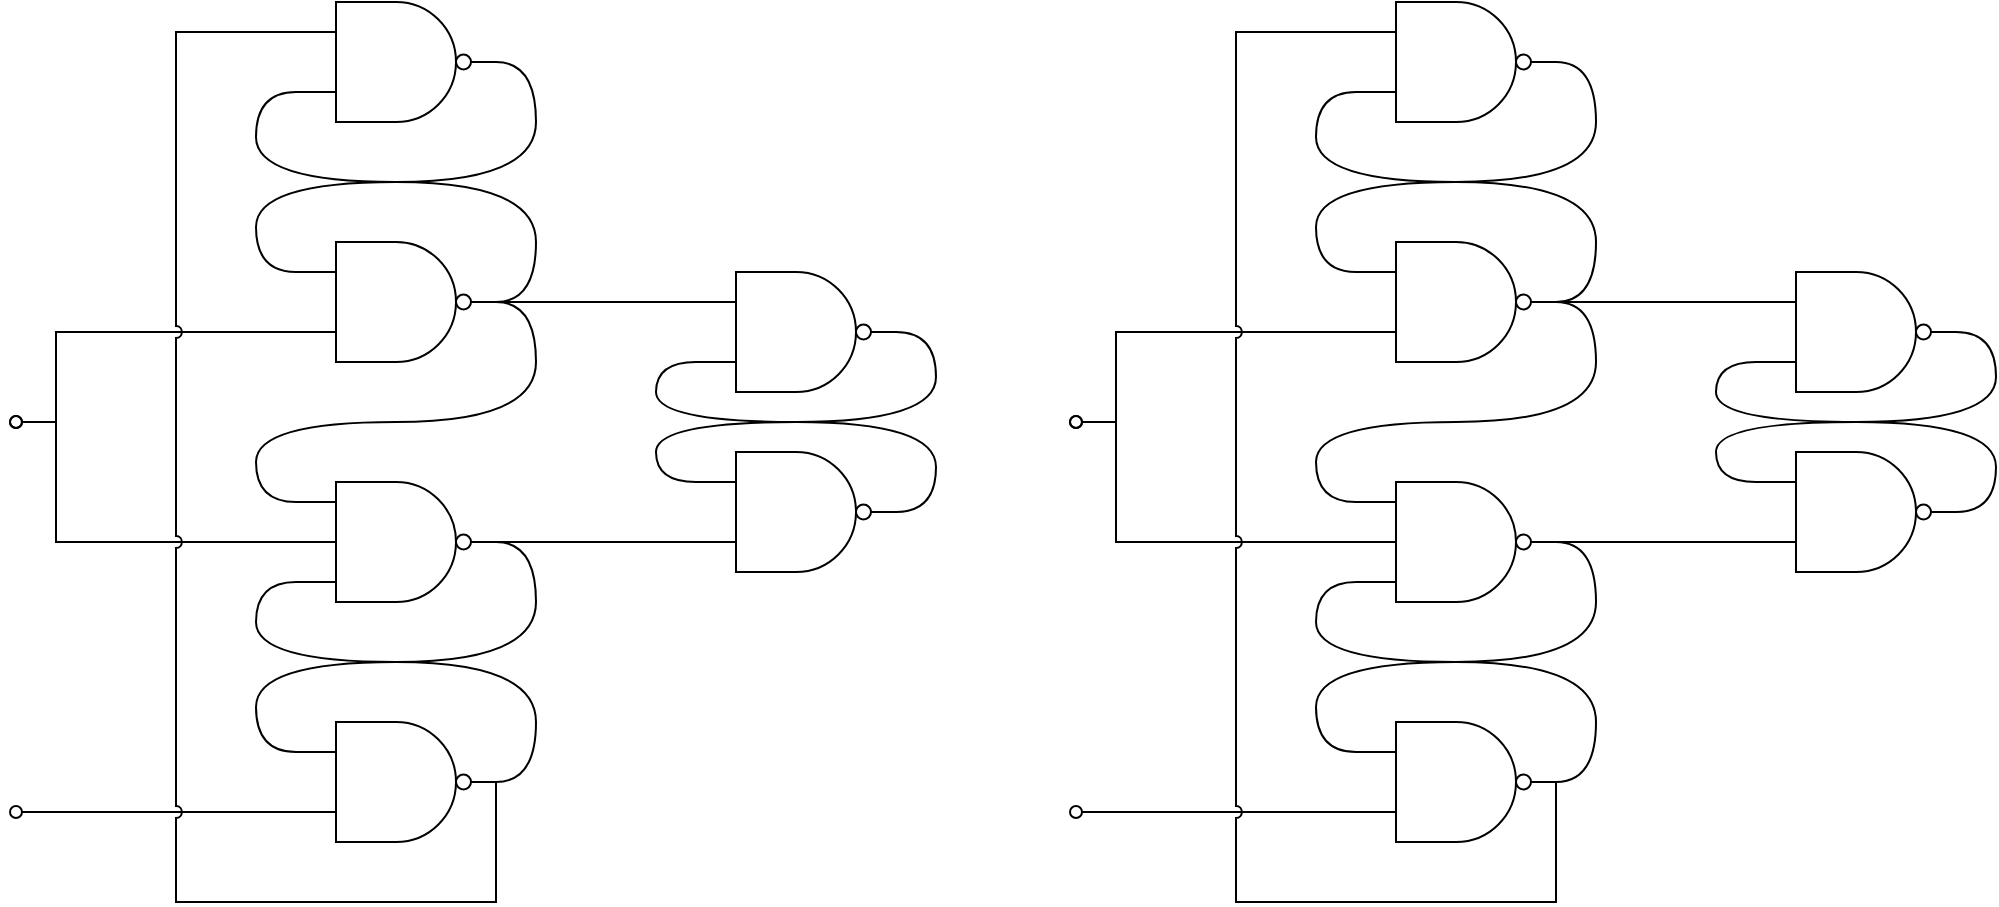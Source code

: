 <mxfile version="22.0.3" type="device">
  <diagram name="Page-1" id="tABNfJBPp44t-wshgyku">
    <mxGraphModel dx="1430" dy="832" grid="1" gridSize="10" guides="1" tooltips="1" connect="1" arrows="1" fold="1" page="1" pageScale="1" pageWidth="850" pageHeight="1100" math="1" shadow="0">
      <root>
        <mxCell id="0" />
        <mxCell id="1" parent="0" />
        <mxCell id="ymyIegONyItxr708rEil-1" value="" style="verticalLabelPosition=bottom;shadow=0;dashed=0;align=center;html=1;verticalAlign=top;shape=mxgraph.electrical.logic_gates.logic_gate;operation=and;negating=1;negSize=0.15;" parent="1" vertex="1">
          <mxGeometry x="260" y="530" width="100" height="60" as="geometry" />
        </mxCell>
        <mxCell id="ymyIegONyItxr708rEil-2" value="" style="verticalLabelPosition=bottom;shadow=0;dashed=0;align=center;html=1;verticalAlign=top;shape=mxgraph.electrical.logic_gates.logic_gate;operation=and;negating=1;negSize=0.15;" parent="1" vertex="1">
          <mxGeometry x="460" y="665" width="100" height="60" as="geometry" />
        </mxCell>
        <mxCell id="ymyIegONyItxr708rEil-22" style="edgeStyle=orthogonalEdgeStyle;shape=connector;rounded=0;orthogonalLoop=1;jettySize=auto;html=1;exitX=0;exitY=0.75;exitDx=0;exitDy=0;exitPerimeter=0;labelBackgroundColor=default;strokeColor=default;align=center;verticalAlign=middle;fontFamily=Helvetica;fontSize=11;fontColor=default;endArrow=oval;endFill=0;" parent="1" source="ymyIegONyItxr708rEil-3" edge="1">
          <mxGeometry relative="1" as="geometry">
            <mxPoint x="120" y="740" as="targetPoint" />
            <Array as="points">
              <mxPoint x="140" y="695" />
              <mxPoint x="140" y="740" />
            </Array>
          </mxGeometry>
        </mxCell>
        <mxCell id="ymyIegONyItxr708rEil-3" value="" style="verticalLabelPosition=bottom;shadow=0;dashed=0;align=center;html=1;verticalAlign=top;shape=mxgraph.electrical.logic_gates.logic_gate;operation=and;negating=1;negSize=0.15;numInputs=2;" parent="1" vertex="1">
          <mxGeometry x="260" y="650" width="100" height="60" as="geometry" />
        </mxCell>
        <mxCell id="ymyIegONyItxr708rEil-23" style="edgeStyle=orthogonalEdgeStyle;shape=connector;rounded=0;orthogonalLoop=1;jettySize=auto;html=1;exitX=0;exitY=0.5;exitDx=0;exitDy=0;exitPerimeter=0;labelBackgroundColor=default;strokeColor=default;align=center;verticalAlign=middle;fontFamily=Helvetica;fontSize=11;fontColor=default;endArrow=oval;endFill=0;jumpStyle=arc;" parent="1" source="ymyIegONyItxr708rEil-4" edge="1">
          <mxGeometry relative="1" as="geometry">
            <mxPoint x="120" y="740" as="targetPoint" />
            <Array as="points">
              <mxPoint x="140" y="800" />
              <mxPoint x="140" y="740" />
            </Array>
          </mxGeometry>
        </mxCell>
        <mxCell id="ymyIegONyItxr708rEil-4" value="" style="verticalLabelPosition=bottom;shadow=0;dashed=0;align=center;html=1;verticalAlign=top;shape=mxgraph.electrical.logic_gates.logic_gate;operation=and;negating=1;negSize=0.15;numInputs=3;" parent="1" vertex="1">
          <mxGeometry x="260" y="770" width="100" height="60" as="geometry" />
        </mxCell>
        <mxCell id="ymyIegONyItxr708rEil-5" value="" style="verticalLabelPosition=bottom;shadow=0;dashed=0;align=center;html=1;verticalAlign=top;shape=mxgraph.electrical.logic_gates.logic_gate;operation=and;negating=1;negSize=0.15;numInputs=2;" parent="1" vertex="1">
          <mxGeometry x="460" y="755" width="100" height="60" as="geometry" />
        </mxCell>
        <mxCell id="ymyIegONyItxr708rEil-46" style="edgeStyle=orthogonalEdgeStyle;shape=connector;rounded=0;orthogonalLoop=1;jettySize=auto;html=1;exitX=0;exitY=0.75;exitDx=0;exitDy=0;exitPerimeter=0;labelBackgroundColor=default;strokeColor=default;align=center;verticalAlign=middle;fontFamily=Helvetica;fontSize=11;fontColor=default;endArrow=oval;endFill=0;" parent="1" source="ymyIegONyItxr708rEil-6" edge="1">
          <mxGeometry relative="1" as="geometry">
            <mxPoint x="120" y="935" as="targetPoint" />
          </mxGeometry>
        </mxCell>
        <mxCell id="ymyIegONyItxr708rEil-6" value="" style="verticalLabelPosition=bottom;shadow=0;dashed=0;align=center;html=1;verticalAlign=top;shape=mxgraph.electrical.logic_gates.logic_gate;operation=and;negating=1;negSize=0.15;numInputs=2;" parent="1" vertex="1">
          <mxGeometry x="260" y="890" width="100" height="60" as="geometry" />
        </mxCell>
        <mxCell id="ymyIegONyItxr708rEil-7" style="edgeStyle=orthogonalEdgeStyle;rounded=0;orthogonalLoop=1;jettySize=auto;html=1;exitX=1;exitY=0.5;exitDx=0;exitDy=0;exitPerimeter=0;entryX=0;entryY=0.25;entryDx=0;entryDy=0;entryPerimeter=0;endArrow=none;endFill=0;" parent="1" source="ymyIegONyItxr708rEil-3" target="ymyIegONyItxr708rEil-2" edge="1">
          <mxGeometry relative="1" as="geometry" />
        </mxCell>
        <mxCell id="ymyIegONyItxr708rEil-11" style="edgeStyle=orthogonalEdgeStyle;shape=connector;curved=1;rounded=0;orthogonalLoop=1;jettySize=auto;html=1;exitX=1;exitY=0.5;exitDx=0;exitDy=0;exitPerimeter=0;entryX=0;entryY=0.75;entryDx=0;entryDy=0;entryPerimeter=0;labelBackgroundColor=default;strokeColor=default;align=center;verticalAlign=middle;fontFamily=Helvetica;fontSize=11;fontColor=default;endArrow=none;endFill=0;" parent="1" source="ymyIegONyItxr708rEil-5" target="ymyIegONyItxr708rEil-2" edge="1">
          <mxGeometry relative="1" as="geometry">
            <Array as="points">
              <mxPoint x="580" y="785" />
              <mxPoint x="580" y="740" />
              <mxPoint x="440" y="740" />
              <mxPoint x="440" y="710" />
            </Array>
          </mxGeometry>
        </mxCell>
        <mxCell id="ymyIegONyItxr708rEil-12" style="edgeStyle=orthogonalEdgeStyle;shape=connector;curved=1;rounded=0;orthogonalLoop=1;jettySize=auto;html=1;exitX=1;exitY=0.5;exitDx=0;exitDy=0;exitPerimeter=0;entryX=0;entryY=0.75;entryDx=0;entryDy=0;entryPerimeter=0;labelBackgroundColor=default;strokeColor=default;align=center;verticalAlign=middle;fontFamily=Helvetica;fontSize=11;fontColor=default;endArrow=none;endFill=0;" parent="1" source="ymyIegONyItxr708rEil-3" target="ymyIegONyItxr708rEil-1" edge="1">
          <mxGeometry relative="1" as="geometry" />
        </mxCell>
        <mxCell id="ymyIegONyItxr708rEil-14" style="edgeStyle=orthogonalEdgeStyle;shape=connector;curved=1;rounded=0;orthogonalLoop=1;jettySize=auto;html=1;exitX=0;exitY=0.833;exitDx=0;exitDy=0;exitPerimeter=0;entryX=1;entryY=0.5;entryDx=0;entryDy=0;entryPerimeter=0;labelBackgroundColor=default;strokeColor=default;align=center;verticalAlign=middle;fontFamily=Helvetica;fontSize=11;fontColor=default;endArrow=none;endFill=0;" parent="1" source="ymyIegONyItxr708rEil-4" target="ymyIegONyItxr708rEil-6" edge="1">
          <mxGeometry relative="1" as="geometry" />
        </mxCell>
        <mxCell id="ymyIegONyItxr708rEil-16" style="edgeStyle=orthogonalEdgeStyle;shape=connector;curved=1;rounded=0;orthogonalLoop=1;jettySize=auto;html=1;exitX=1;exitY=0.5;exitDx=0;exitDy=0;exitPerimeter=0;entryX=0;entryY=0.167;entryDx=0;entryDy=0;entryPerimeter=0;labelBackgroundColor=default;strokeColor=default;align=center;verticalAlign=middle;fontFamily=Helvetica;fontSize=11;fontColor=default;endArrow=none;endFill=0;" parent="1" source="ymyIegONyItxr708rEil-3" target="ymyIegONyItxr708rEil-4" edge="1">
          <mxGeometry relative="1" as="geometry" />
        </mxCell>
        <mxCell id="ymyIegONyItxr708rEil-17" style="shape=connector;rounded=0;orthogonalLoop=1;jettySize=auto;html=1;exitX=1;exitY=0.5;exitDx=0;exitDy=0;exitPerimeter=0;entryX=0;entryY=0.25;entryDx=0;entryDy=0;entryPerimeter=0;labelBackgroundColor=default;strokeColor=default;align=center;verticalAlign=middle;fontFamily=Helvetica;fontSize=11;fontColor=default;endArrow=none;endFill=0;edgeStyle=orthogonalEdgeStyle;jumpStyle=arc;" parent="1" source="ymyIegONyItxr708rEil-6" target="ymyIegONyItxr708rEil-1" edge="1">
          <mxGeometry relative="1" as="geometry">
            <Array as="points">
              <mxPoint x="360" y="980" />
              <mxPoint x="200" y="980" />
              <mxPoint x="200" y="545" />
            </Array>
          </mxGeometry>
        </mxCell>
        <mxCell id="ymyIegONyItxr708rEil-40" style="edgeStyle=orthogonalEdgeStyle;shape=connector;rounded=0;orthogonalLoop=1;jettySize=auto;html=1;exitX=1;exitY=0.5;exitDx=0;exitDy=0;exitPerimeter=0;entryX=0;entryY=0.25;entryDx=0;entryDy=0;entryPerimeter=0;labelBackgroundColor=default;strokeColor=default;align=center;verticalAlign=middle;fontFamily=Helvetica;fontSize=11;fontColor=default;endArrow=none;endFill=0;curved=1;" parent="1" source="ymyIegONyItxr708rEil-1" target="ymyIegONyItxr708rEil-3" edge="1">
          <mxGeometry relative="1" as="geometry" />
        </mxCell>
        <mxCell id="ymyIegONyItxr708rEil-42" style="edgeStyle=orthogonalEdgeStyle;shape=connector;rounded=0;orthogonalLoop=1;jettySize=auto;html=1;exitX=1;exitY=0.5;exitDx=0;exitDy=0;exitPerimeter=0;entryX=0;entryY=0.25;entryDx=0;entryDy=0;entryPerimeter=0;labelBackgroundColor=default;strokeColor=default;align=center;verticalAlign=middle;fontFamily=Helvetica;fontSize=11;fontColor=default;endArrow=none;endFill=0;curved=1;" parent="1" source="ymyIegONyItxr708rEil-2" target="ymyIegONyItxr708rEil-5" edge="1">
          <mxGeometry relative="1" as="geometry">
            <Array as="points">
              <mxPoint x="580" y="695" />
              <mxPoint x="580" y="740" />
              <mxPoint x="440" y="740" />
              <mxPoint x="440" y="770" />
            </Array>
          </mxGeometry>
        </mxCell>
        <mxCell id="ymyIegONyItxr708rEil-44" style="edgeStyle=orthogonalEdgeStyle;shape=connector;rounded=0;orthogonalLoop=1;jettySize=auto;html=1;exitX=1;exitY=0.5;exitDx=0;exitDy=0;exitPerimeter=0;entryX=0;entryY=0.75;entryDx=0;entryDy=0;entryPerimeter=0;labelBackgroundColor=default;strokeColor=default;align=center;verticalAlign=middle;fontFamily=Helvetica;fontSize=11;fontColor=default;endArrow=none;endFill=0;" parent="1" source="ymyIegONyItxr708rEil-4" target="ymyIegONyItxr708rEil-5" edge="1">
          <mxGeometry relative="1" as="geometry" />
        </mxCell>
        <mxCell id="ymyIegONyItxr708rEil-45" style="edgeStyle=orthogonalEdgeStyle;shape=connector;rounded=0;orthogonalLoop=1;jettySize=auto;html=1;exitX=1;exitY=0.5;exitDx=0;exitDy=0;exitPerimeter=0;entryX=0;entryY=0.25;entryDx=0;entryDy=0;entryPerimeter=0;labelBackgroundColor=default;strokeColor=default;align=center;verticalAlign=middle;fontFamily=Helvetica;fontSize=11;fontColor=default;endArrow=none;endFill=0;curved=1;" parent="1" source="ymyIegONyItxr708rEil-4" target="ymyIegONyItxr708rEil-6" edge="1">
          <mxGeometry relative="1" as="geometry" />
        </mxCell>
        <mxCell id="tsXsUmY6EUka3c90BE_P-1" value="" style="verticalLabelPosition=bottom;shadow=0;dashed=0;align=center;html=1;verticalAlign=top;shape=mxgraph.electrical.logic_gates.logic_gate;operation=and;negating=1;negSize=0.15;" vertex="1" parent="1">
          <mxGeometry x="790" y="530" width="100" height="60" as="geometry" />
        </mxCell>
        <mxCell id="tsXsUmY6EUka3c90BE_P-2" value="" style="verticalLabelPosition=bottom;shadow=0;dashed=0;align=center;html=1;verticalAlign=top;shape=mxgraph.electrical.logic_gates.logic_gate;operation=and;negating=1;negSize=0.15;" vertex="1" parent="1">
          <mxGeometry x="990" y="665" width="100" height="60" as="geometry" />
        </mxCell>
        <mxCell id="tsXsUmY6EUka3c90BE_P-3" style="edgeStyle=orthogonalEdgeStyle;shape=connector;rounded=0;orthogonalLoop=1;jettySize=auto;html=1;exitX=0;exitY=0.75;exitDx=0;exitDy=0;exitPerimeter=0;labelBackgroundColor=default;strokeColor=default;align=center;verticalAlign=middle;fontFamily=Helvetica;fontSize=11;fontColor=default;endArrow=oval;endFill=0;" edge="1" parent="1" source="tsXsUmY6EUka3c90BE_P-4">
          <mxGeometry relative="1" as="geometry">
            <mxPoint x="650" y="740" as="targetPoint" />
            <Array as="points">
              <mxPoint x="670" y="695" />
              <mxPoint x="670" y="740" />
            </Array>
          </mxGeometry>
        </mxCell>
        <mxCell id="tsXsUmY6EUka3c90BE_P-4" value="" style="verticalLabelPosition=bottom;shadow=0;dashed=0;align=center;html=1;verticalAlign=top;shape=mxgraph.electrical.logic_gates.logic_gate;operation=and;negating=1;negSize=0.15;numInputs=2;" vertex="1" parent="1">
          <mxGeometry x="790" y="650" width="100" height="60" as="geometry" />
        </mxCell>
        <mxCell id="tsXsUmY6EUka3c90BE_P-5" style="edgeStyle=orthogonalEdgeStyle;shape=connector;rounded=0;orthogonalLoop=1;jettySize=auto;html=1;exitX=0;exitY=0.5;exitDx=0;exitDy=0;exitPerimeter=0;labelBackgroundColor=default;strokeColor=default;align=center;verticalAlign=middle;fontFamily=Helvetica;fontSize=11;fontColor=default;endArrow=oval;endFill=0;jumpStyle=arc;" edge="1" parent="1" source="tsXsUmY6EUka3c90BE_P-6">
          <mxGeometry relative="1" as="geometry">
            <mxPoint x="650" y="740" as="targetPoint" />
            <Array as="points">
              <mxPoint x="670" y="800" />
              <mxPoint x="670" y="740" />
            </Array>
          </mxGeometry>
        </mxCell>
        <mxCell id="tsXsUmY6EUka3c90BE_P-6" value="" style="verticalLabelPosition=bottom;shadow=0;dashed=0;align=center;html=1;verticalAlign=top;shape=mxgraph.electrical.logic_gates.logic_gate;operation=and;negating=1;negSize=0.15;numInputs=3;" vertex="1" parent="1">
          <mxGeometry x="790" y="770" width="100" height="60" as="geometry" />
        </mxCell>
        <mxCell id="tsXsUmY6EUka3c90BE_P-7" value="" style="verticalLabelPosition=bottom;shadow=0;dashed=0;align=center;html=1;verticalAlign=top;shape=mxgraph.electrical.logic_gates.logic_gate;operation=and;negating=1;negSize=0.15;numInputs=2;" vertex="1" parent="1">
          <mxGeometry x="990" y="755" width="100" height="60" as="geometry" />
        </mxCell>
        <mxCell id="tsXsUmY6EUka3c90BE_P-8" style="edgeStyle=orthogonalEdgeStyle;shape=connector;rounded=0;orthogonalLoop=1;jettySize=auto;html=1;exitX=0;exitY=0.75;exitDx=0;exitDy=0;exitPerimeter=0;labelBackgroundColor=default;strokeColor=default;align=center;verticalAlign=middle;fontFamily=Helvetica;fontSize=11;fontColor=default;endArrow=oval;endFill=0;" edge="1" parent="1" source="tsXsUmY6EUka3c90BE_P-9">
          <mxGeometry relative="1" as="geometry">
            <mxPoint x="650" y="935" as="targetPoint" />
          </mxGeometry>
        </mxCell>
        <mxCell id="tsXsUmY6EUka3c90BE_P-9" value="" style="verticalLabelPosition=bottom;shadow=0;dashed=0;align=center;html=1;verticalAlign=top;shape=mxgraph.electrical.logic_gates.logic_gate;operation=and;negating=1;negSize=0.15;numInputs=2;" vertex="1" parent="1">
          <mxGeometry x="790" y="890" width="100" height="60" as="geometry" />
        </mxCell>
        <mxCell id="tsXsUmY6EUka3c90BE_P-10" style="edgeStyle=orthogonalEdgeStyle;rounded=0;orthogonalLoop=1;jettySize=auto;html=1;exitX=1;exitY=0.5;exitDx=0;exitDy=0;exitPerimeter=0;entryX=0;entryY=0.25;entryDx=0;entryDy=0;entryPerimeter=0;endArrow=none;endFill=0;" edge="1" parent="1" source="tsXsUmY6EUka3c90BE_P-4" target="tsXsUmY6EUka3c90BE_P-2">
          <mxGeometry relative="1" as="geometry" />
        </mxCell>
        <mxCell id="tsXsUmY6EUka3c90BE_P-11" style="edgeStyle=orthogonalEdgeStyle;shape=connector;curved=1;rounded=0;orthogonalLoop=1;jettySize=auto;html=1;exitX=1;exitY=0.5;exitDx=0;exitDy=0;exitPerimeter=0;entryX=0;entryY=0.75;entryDx=0;entryDy=0;entryPerimeter=0;labelBackgroundColor=default;strokeColor=default;align=center;verticalAlign=middle;fontFamily=Helvetica;fontSize=11;fontColor=default;endArrow=none;endFill=0;" edge="1" parent="1" source="tsXsUmY6EUka3c90BE_P-7" target="tsXsUmY6EUka3c90BE_P-2">
          <mxGeometry relative="1" as="geometry">
            <Array as="points">
              <mxPoint x="1110" y="785" />
              <mxPoint x="1110" y="740" />
              <mxPoint x="970" y="740" />
              <mxPoint x="970" y="710" />
            </Array>
          </mxGeometry>
        </mxCell>
        <mxCell id="tsXsUmY6EUka3c90BE_P-12" style="edgeStyle=orthogonalEdgeStyle;shape=connector;curved=1;rounded=0;orthogonalLoop=1;jettySize=auto;html=1;exitX=1;exitY=0.5;exitDx=0;exitDy=0;exitPerimeter=0;entryX=0;entryY=0.75;entryDx=0;entryDy=0;entryPerimeter=0;labelBackgroundColor=default;strokeColor=default;align=center;verticalAlign=middle;fontFamily=Helvetica;fontSize=11;fontColor=default;endArrow=none;endFill=0;" edge="1" parent="1" source="tsXsUmY6EUka3c90BE_P-4" target="tsXsUmY6EUka3c90BE_P-1">
          <mxGeometry relative="1" as="geometry" />
        </mxCell>
        <mxCell id="tsXsUmY6EUka3c90BE_P-13" style="edgeStyle=orthogonalEdgeStyle;shape=connector;curved=1;rounded=0;orthogonalLoop=1;jettySize=auto;html=1;exitX=0;exitY=0.833;exitDx=0;exitDy=0;exitPerimeter=0;entryX=1;entryY=0.5;entryDx=0;entryDy=0;entryPerimeter=0;labelBackgroundColor=default;strokeColor=default;align=center;verticalAlign=middle;fontFamily=Helvetica;fontSize=11;fontColor=default;endArrow=none;endFill=0;" edge="1" parent="1" source="tsXsUmY6EUka3c90BE_P-6" target="tsXsUmY6EUka3c90BE_P-9">
          <mxGeometry relative="1" as="geometry" />
        </mxCell>
        <mxCell id="tsXsUmY6EUka3c90BE_P-14" style="edgeStyle=orthogonalEdgeStyle;shape=connector;curved=1;rounded=0;orthogonalLoop=1;jettySize=auto;html=1;exitX=1;exitY=0.5;exitDx=0;exitDy=0;exitPerimeter=0;entryX=0;entryY=0.167;entryDx=0;entryDy=0;entryPerimeter=0;labelBackgroundColor=default;strokeColor=default;align=center;verticalAlign=middle;fontFamily=Helvetica;fontSize=11;fontColor=default;endArrow=none;endFill=0;" edge="1" parent="1" source="tsXsUmY6EUka3c90BE_P-4" target="tsXsUmY6EUka3c90BE_P-6">
          <mxGeometry relative="1" as="geometry" />
        </mxCell>
        <mxCell id="tsXsUmY6EUka3c90BE_P-15" style="shape=connector;rounded=0;orthogonalLoop=1;jettySize=auto;html=1;exitX=1;exitY=0.5;exitDx=0;exitDy=0;exitPerimeter=0;entryX=0;entryY=0.25;entryDx=0;entryDy=0;entryPerimeter=0;labelBackgroundColor=default;strokeColor=default;align=center;verticalAlign=middle;fontFamily=Helvetica;fontSize=11;fontColor=default;endArrow=none;endFill=0;edgeStyle=orthogonalEdgeStyle;jumpStyle=arc;" edge="1" parent="1" source="tsXsUmY6EUka3c90BE_P-9" target="tsXsUmY6EUka3c90BE_P-1">
          <mxGeometry relative="1" as="geometry">
            <Array as="points">
              <mxPoint x="890" y="980" />
              <mxPoint x="730" y="980" />
              <mxPoint x="730" y="545" />
            </Array>
          </mxGeometry>
        </mxCell>
        <mxCell id="tsXsUmY6EUka3c90BE_P-16" style="edgeStyle=orthogonalEdgeStyle;shape=connector;rounded=0;orthogonalLoop=1;jettySize=auto;html=1;exitX=1;exitY=0.5;exitDx=0;exitDy=0;exitPerimeter=0;entryX=0;entryY=0.25;entryDx=0;entryDy=0;entryPerimeter=0;labelBackgroundColor=default;strokeColor=default;align=center;verticalAlign=middle;fontFamily=Helvetica;fontSize=11;fontColor=default;endArrow=none;endFill=0;curved=1;" edge="1" parent="1" source="tsXsUmY6EUka3c90BE_P-1" target="tsXsUmY6EUka3c90BE_P-4">
          <mxGeometry relative="1" as="geometry" />
        </mxCell>
        <mxCell id="tsXsUmY6EUka3c90BE_P-17" style="edgeStyle=orthogonalEdgeStyle;shape=connector;rounded=0;orthogonalLoop=1;jettySize=auto;html=1;exitX=1;exitY=0.5;exitDx=0;exitDy=0;exitPerimeter=0;entryX=0;entryY=0.25;entryDx=0;entryDy=0;entryPerimeter=0;labelBackgroundColor=default;strokeColor=default;align=center;verticalAlign=middle;fontFamily=Helvetica;fontSize=11;fontColor=default;endArrow=none;endFill=0;curved=1;" edge="1" parent="1" source="tsXsUmY6EUka3c90BE_P-2" target="tsXsUmY6EUka3c90BE_P-7">
          <mxGeometry relative="1" as="geometry">
            <Array as="points">
              <mxPoint x="1110" y="695" />
              <mxPoint x="1110" y="740" />
              <mxPoint x="970" y="740" />
              <mxPoint x="970" y="770" />
            </Array>
          </mxGeometry>
        </mxCell>
        <mxCell id="tsXsUmY6EUka3c90BE_P-18" style="edgeStyle=orthogonalEdgeStyle;shape=connector;rounded=0;orthogonalLoop=1;jettySize=auto;html=1;exitX=1;exitY=0.5;exitDx=0;exitDy=0;exitPerimeter=0;entryX=0;entryY=0.75;entryDx=0;entryDy=0;entryPerimeter=0;labelBackgroundColor=default;strokeColor=default;align=center;verticalAlign=middle;fontFamily=Helvetica;fontSize=11;fontColor=default;endArrow=none;endFill=0;" edge="1" parent="1" source="tsXsUmY6EUka3c90BE_P-6" target="tsXsUmY6EUka3c90BE_P-7">
          <mxGeometry relative="1" as="geometry" />
        </mxCell>
        <mxCell id="tsXsUmY6EUka3c90BE_P-19" style="edgeStyle=orthogonalEdgeStyle;shape=connector;rounded=0;orthogonalLoop=1;jettySize=auto;html=1;exitX=1;exitY=0.5;exitDx=0;exitDy=0;exitPerimeter=0;entryX=0;entryY=0.25;entryDx=0;entryDy=0;entryPerimeter=0;labelBackgroundColor=default;strokeColor=default;align=center;verticalAlign=middle;fontFamily=Helvetica;fontSize=11;fontColor=default;endArrow=none;endFill=0;curved=1;" edge="1" parent="1" source="tsXsUmY6EUka3c90BE_P-6" target="tsXsUmY6EUka3c90BE_P-9">
          <mxGeometry relative="1" as="geometry" />
        </mxCell>
      </root>
    </mxGraphModel>
  </diagram>
</mxfile>
